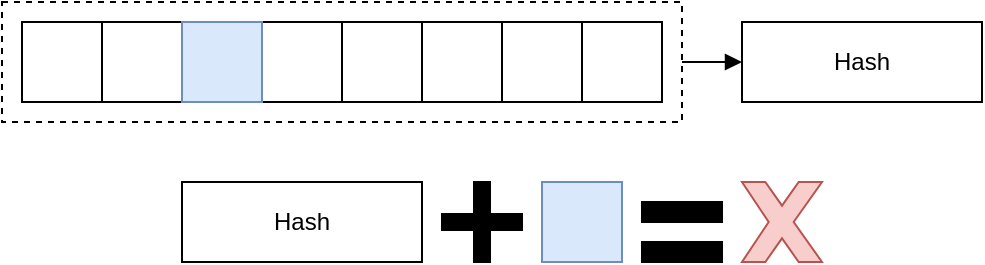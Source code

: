 <mxfile version="15.5.5" type="device"><diagram id="K66SSttEo4LXoG7fqu64" name="Page-1"><mxGraphModel dx="1422" dy="769" grid="1" gridSize="10" guides="1" tooltips="1" connect="1" arrows="1" fold="1" page="1" pageScale="1" pageWidth="850" pageHeight="1100" math="0" shadow="0"><root><mxCell id="0"/><mxCell id="1" parent="0"/><mxCell id="w-b0lMxN5-rTqjaiBibF-1" value="" style="rounded=0;whiteSpace=wrap;html=1;fontSize=36;fontColor=#00CC00;strokeWidth=1;fillColor=none;dashed=1;" vertex="1" parent="1"><mxGeometry x="270" y="160" width="340" height="60" as="geometry"/></mxCell><mxCell id="w-b0lMxN5-rTqjaiBibF-2" value="" style="whiteSpace=wrap;html=1;aspect=fixed;strokeWidth=1;" vertex="1" parent="1"><mxGeometry x="400" y="170" width="40" height="40" as="geometry"/></mxCell><mxCell id="w-b0lMxN5-rTqjaiBibF-3" value="" style="whiteSpace=wrap;html=1;aspect=fixed;strokeWidth=1;" vertex="1" parent="1"><mxGeometry x="440" y="170" width="40" height="40" as="geometry"/></mxCell><mxCell id="w-b0lMxN5-rTqjaiBibF-4" value="" style="whiteSpace=wrap;html=1;aspect=fixed;strokeWidth=1;" vertex="1" parent="1"><mxGeometry x="480" y="170" width="40" height="40" as="geometry"/></mxCell><mxCell id="w-b0lMxN5-rTqjaiBibF-5" value="" style="whiteSpace=wrap;html=1;aspect=fixed;strokeWidth=1;" vertex="1" parent="1"><mxGeometry x="520" y="170" width="40" height="40" as="geometry"/></mxCell><mxCell id="w-b0lMxN5-rTqjaiBibF-6" value="" style="whiteSpace=wrap;html=1;aspect=fixed;strokeWidth=1;" vertex="1" parent="1"><mxGeometry x="320" y="170" width="40" height="40" as="geometry"/></mxCell><mxCell id="w-b0lMxN5-rTqjaiBibF-7" value="" style="whiteSpace=wrap;html=1;aspect=fixed;strokeWidth=1;" vertex="1" parent="1"><mxGeometry x="560" y="170" width="40" height="40" as="geometry"/></mxCell><mxCell id="w-b0lMxN5-rTqjaiBibF-8" value="" style="whiteSpace=wrap;html=1;aspect=fixed;strokeWidth=1;" vertex="1" parent="1"><mxGeometry x="280" y="170" width="40" height="40" as="geometry"/></mxCell><mxCell id="w-b0lMxN5-rTqjaiBibF-9" value="Hash" style="rounded=0;whiteSpace=wrap;html=1;strokeWidth=1;" vertex="1" parent="1"><mxGeometry x="640" y="170" width="120" height="40" as="geometry"/></mxCell><mxCell id="w-b0lMxN5-rTqjaiBibF-10" style="edgeStyle=orthogonalEdgeStyle;rounded=0;orthogonalLoop=1;jettySize=auto;html=1;exitX=1;exitY=0.5;exitDx=0;exitDy=0;entryX=0;entryY=0.5;entryDx=0;entryDy=0;fontSize=36;fontColor=#00CC00;endArrow=block;endFill=1;" edge="1" parent="1" source="w-b0lMxN5-rTqjaiBibF-1" target="w-b0lMxN5-rTqjaiBibF-9"><mxGeometry relative="1" as="geometry"/></mxCell><mxCell id="w-b0lMxN5-rTqjaiBibF-11" value="" style="whiteSpace=wrap;html=1;aspect=fixed;strokeWidth=1;fillColor=#dae8fc;strokeColor=#6c8ebf;" vertex="1" parent="1"><mxGeometry x="360" y="170" width="40" height="40" as="geometry"/></mxCell><mxCell id="w-b0lMxN5-rTqjaiBibF-12" value="Hash" style="rounded=0;whiteSpace=wrap;html=1;strokeWidth=1;" vertex="1" parent="1"><mxGeometry x="360" y="250" width="120" height="40" as="geometry"/></mxCell><mxCell id="w-b0lMxN5-rTqjaiBibF-13" value="" style="shape=cross;whiteSpace=wrap;html=1;fillColor=#000000;" vertex="1" parent="1"><mxGeometry x="490" y="250" width="40" height="40" as="geometry"/></mxCell><mxCell id="w-b0lMxN5-rTqjaiBibF-14" value="" style="whiteSpace=wrap;html=1;aspect=fixed;strokeWidth=1;fillColor=#dae8fc;strokeColor=#6c8ebf;" vertex="1" parent="1"><mxGeometry x="540" y="250" width="40" height="40" as="geometry"/></mxCell><mxCell id="w-b0lMxN5-rTqjaiBibF-15" value="" style="rounded=0;whiteSpace=wrap;html=1;strokeColor=#000000;fillColor=#000000;" vertex="1" parent="1"><mxGeometry x="590" y="260" width="40" height="10" as="geometry"/></mxCell><mxCell id="w-b0lMxN5-rTqjaiBibF-16" value="" style="rounded=0;whiteSpace=wrap;html=1;strokeColor=#000000;fillColor=#000000;" vertex="1" parent="1"><mxGeometry x="590" y="280" width="40" height="10" as="geometry"/></mxCell><mxCell id="w-b0lMxN5-rTqjaiBibF-17" value="" style="verticalLabelPosition=bottom;verticalAlign=top;html=1;shape=mxgraph.basic.x;strokeColor=#b85450;fillColor=#f8cecc;" vertex="1" parent="1"><mxGeometry x="640" y="250" width="40" height="40" as="geometry"/></mxCell></root></mxGraphModel></diagram></mxfile>